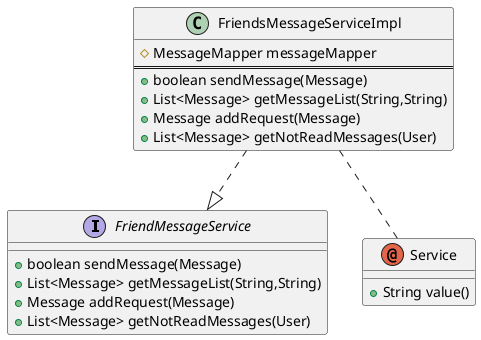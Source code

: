 @startuml
'https://plantuml.com/class-diagram

interface FriendMessageService{
+boolean sendMessage(Message)
+List<Message> getMessageList(String,String)
+Message addRequest(Message)
+List<Message> getNotReadMessages(User)
}

class FriendsMessageServiceImpl {
#MessageMapper messageMapper
==
+boolean sendMessage(Message)
+List<Message> getMessageList(String,String)
+Message addRequest(Message)
+List<Message> getNotReadMessages(User)
}

annotation Service{
+String value()
}

FriendsMessageServiceImpl ..|> FriendMessageService
FriendsMessageServiceImpl .. Service
@enduml